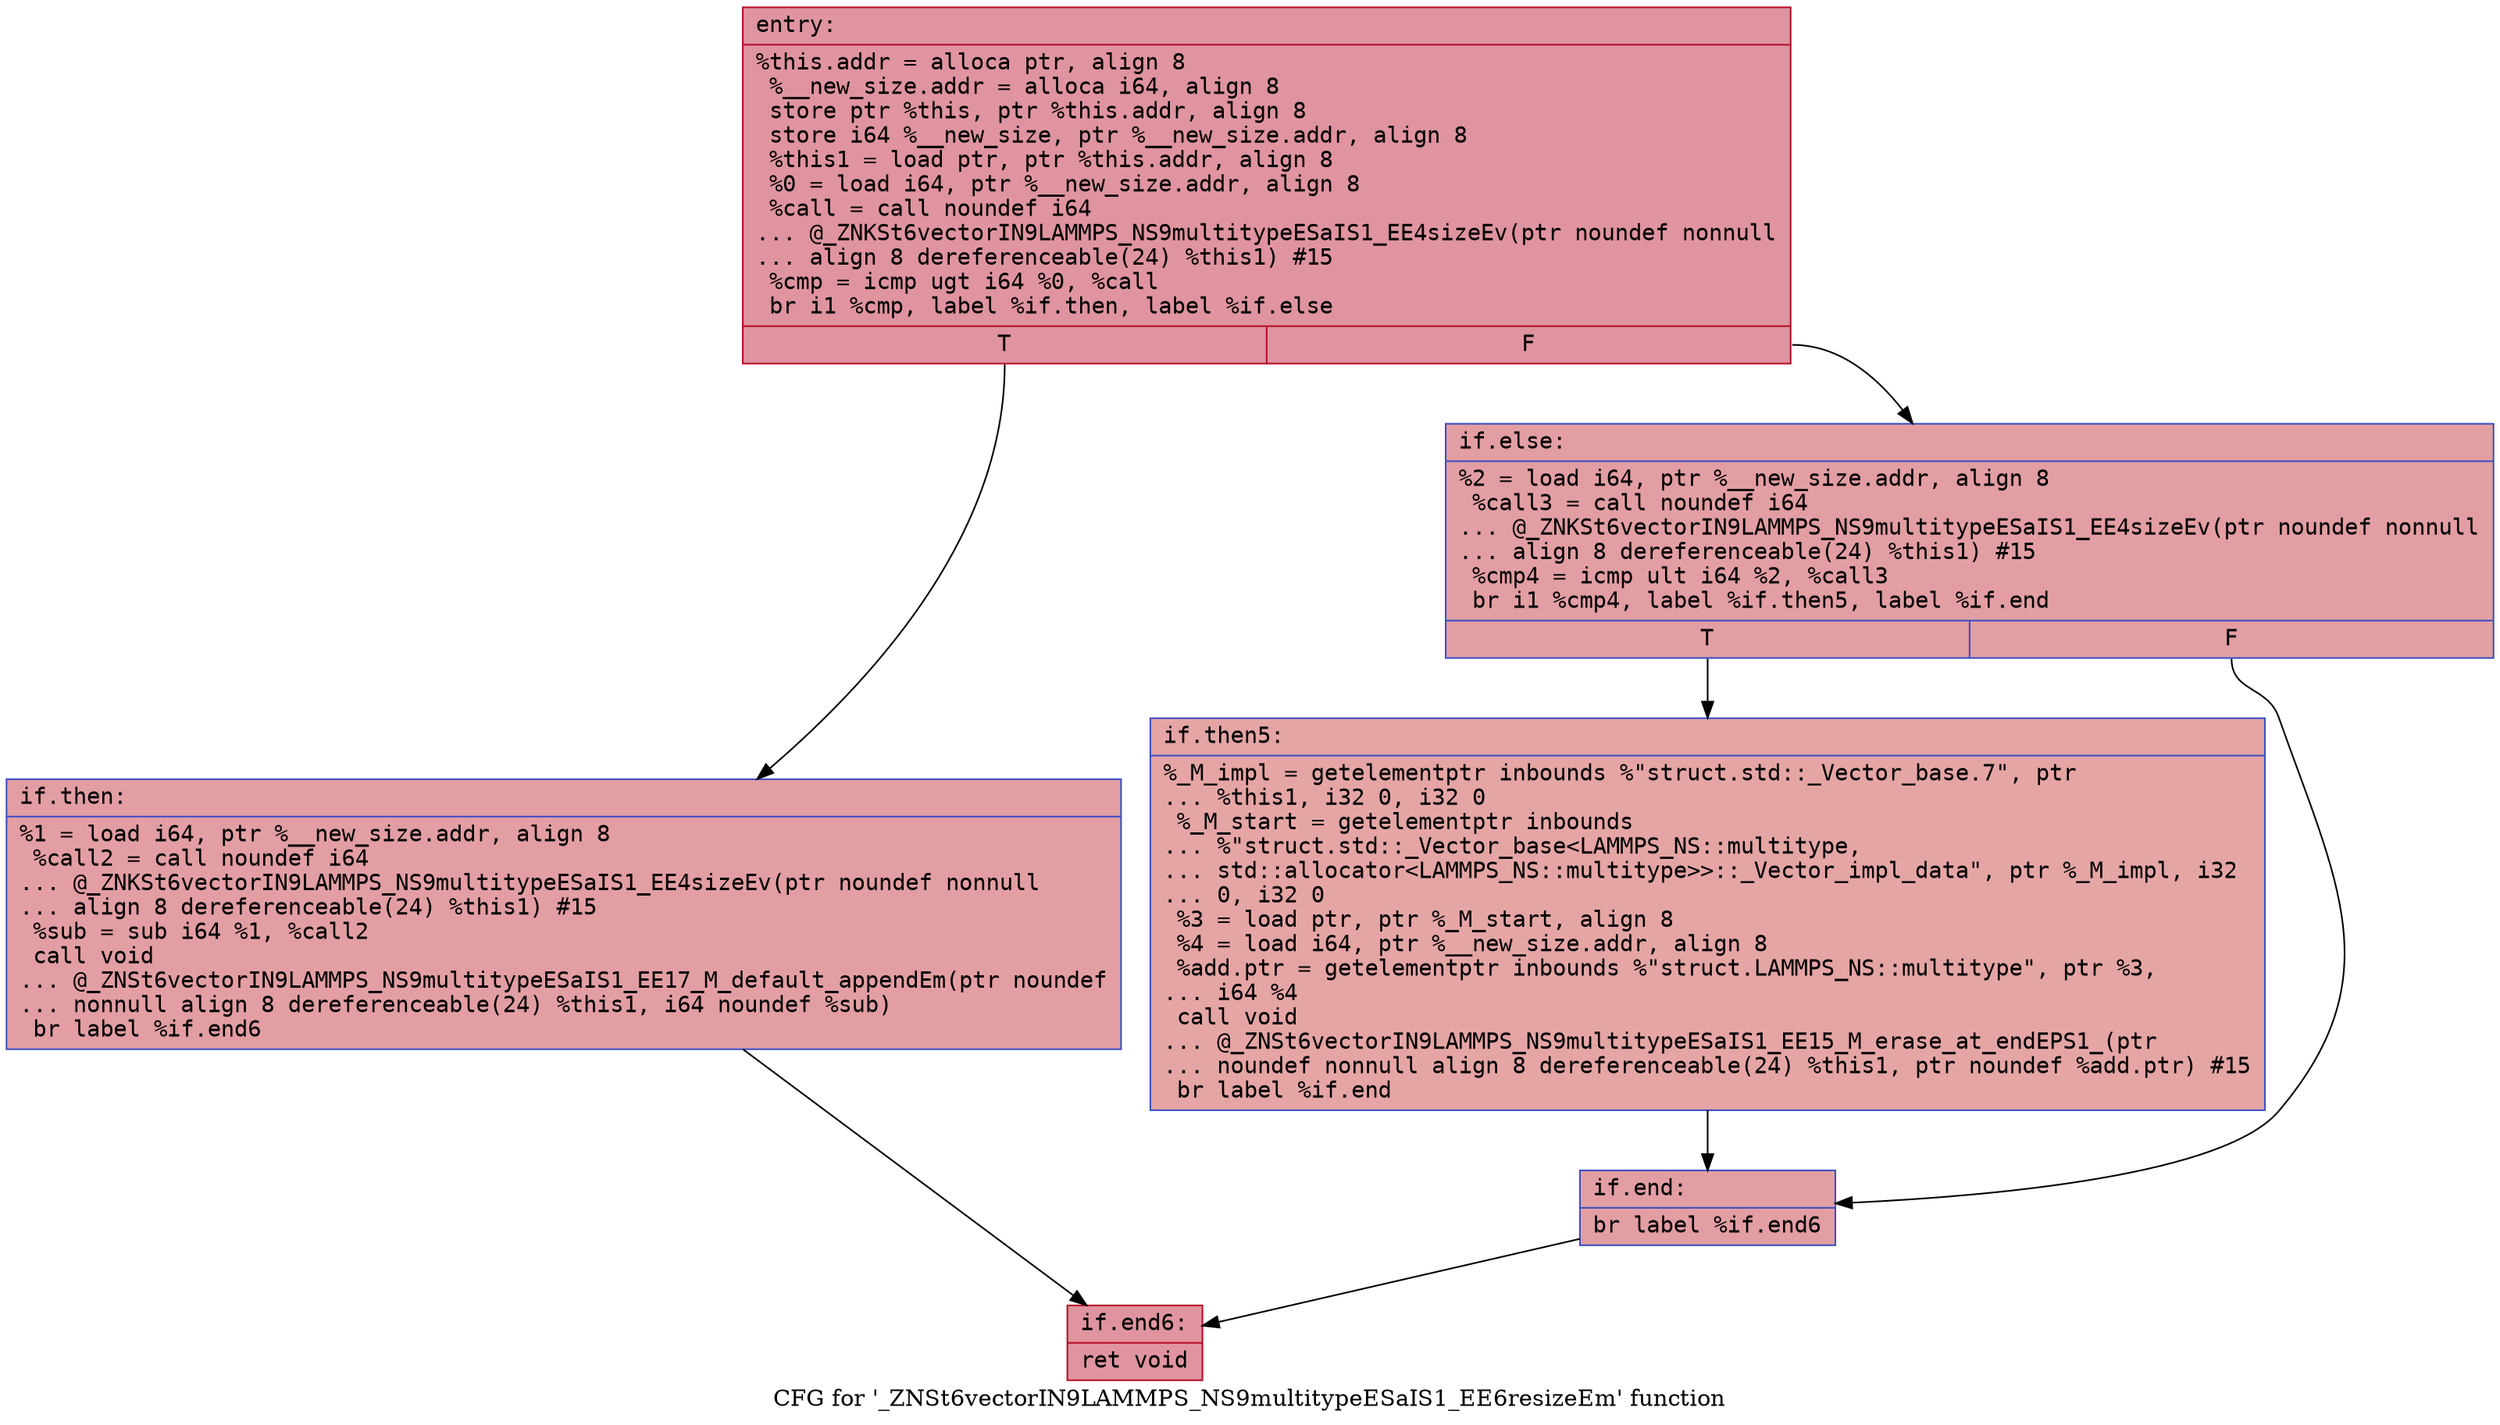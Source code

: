 digraph "CFG for '_ZNSt6vectorIN9LAMMPS_NS9multitypeESaIS1_EE6resizeEm' function" {
	label="CFG for '_ZNSt6vectorIN9LAMMPS_NS9multitypeESaIS1_EE6resizeEm' function";

	Node0x55bd403cc090 [shape=record,color="#b70d28ff", style=filled, fillcolor="#b70d2870" fontname="Courier",label="{entry:\l|  %this.addr = alloca ptr, align 8\l  %__new_size.addr = alloca i64, align 8\l  store ptr %this, ptr %this.addr, align 8\l  store i64 %__new_size, ptr %__new_size.addr, align 8\l  %this1 = load ptr, ptr %this.addr, align 8\l  %0 = load i64, ptr %__new_size.addr, align 8\l  %call = call noundef i64\l... @_ZNKSt6vectorIN9LAMMPS_NS9multitypeESaIS1_EE4sizeEv(ptr noundef nonnull\l... align 8 dereferenceable(24) %this1) #15\l  %cmp = icmp ugt i64 %0, %call\l  br i1 %cmp, label %if.then, label %if.else\l|{<s0>T|<s1>F}}"];
	Node0x55bd403cc090:s0 -> Node0x55bd403cc690[tooltip="entry -> if.then\nProbability 50.00%" ];
	Node0x55bd403cc090:s1 -> Node0x55bd403cc700[tooltip="entry -> if.else\nProbability 50.00%" ];
	Node0x55bd403cc690 [shape=record,color="#3d50c3ff", style=filled, fillcolor="#be242e70" fontname="Courier",label="{if.then:\l|  %1 = load i64, ptr %__new_size.addr, align 8\l  %call2 = call noundef i64\l... @_ZNKSt6vectorIN9LAMMPS_NS9multitypeESaIS1_EE4sizeEv(ptr noundef nonnull\l... align 8 dereferenceable(24) %this1) #15\l  %sub = sub i64 %1, %call2\l  call void\l... @_ZNSt6vectorIN9LAMMPS_NS9multitypeESaIS1_EE17_M_default_appendEm(ptr noundef\l... nonnull align 8 dereferenceable(24) %this1, i64 noundef %sub)\l  br label %if.end6\l}"];
	Node0x55bd403cc690 -> Node0x55bd403cca80[tooltip="if.then -> if.end6\nProbability 100.00%" ];
	Node0x55bd403cc700 [shape=record,color="#3d50c3ff", style=filled, fillcolor="#be242e70" fontname="Courier",label="{if.else:\l|  %2 = load i64, ptr %__new_size.addr, align 8\l  %call3 = call noundef i64\l... @_ZNKSt6vectorIN9LAMMPS_NS9multitypeESaIS1_EE4sizeEv(ptr noundef nonnull\l... align 8 dereferenceable(24) %this1) #15\l  %cmp4 = icmp ult i64 %2, %call3\l  br i1 %cmp4, label %if.then5, label %if.end\l|{<s0>T|<s1>F}}"];
	Node0x55bd403cc700:s0 -> Node0x55bd403cd0d0[tooltip="if.else -> if.then5\nProbability 50.00%" ];
	Node0x55bd403cc700:s1 -> Node0x55bd403cd120[tooltip="if.else -> if.end\nProbability 50.00%" ];
	Node0x55bd403cd0d0 [shape=record,color="#3d50c3ff", style=filled, fillcolor="#c5333470" fontname="Courier",label="{if.then5:\l|  %_M_impl = getelementptr inbounds %\"struct.std::_Vector_base.7\", ptr\l... %this1, i32 0, i32 0\l  %_M_start = getelementptr inbounds\l... %\"struct.std::_Vector_base\<LAMMPS_NS::multitype,\l... std::allocator\<LAMMPS_NS::multitype\>\>::_Vector_impl_data\", ptr %_M_impl, i32\l... 0, i32 0\l  %3 = load ptr, ptr %_M_start, align 8\l  %4 = load i64, ptr %__new_size.addr, align 8\l  %add.ptr = getelementptr inbounds %\"struct.LAMMPS_NS::multitype\", ptr %3,\l... i64 %4\l  call void\l... @_ZNSt6vectorIN9LAMMPS_NS9multitypeESaIS1_EE15_M_erase_at_endEPS1_(ptr\l... noundef nonnull align 8 dereferenceable(24) %this1, ptr noundef %add.ptr) #15\l  br label %if.end\l}"];
	Node0x55bd403cd0d0 -> Node0x55bd403cd120[tooltip="if.then5 -> if.end\nProbability 100.00%" ];
	Node0x55bd403cd120 [shape=record,color="#3d50c3ff", style=filled, fillcolor="#be242e70" fontname="Courier",label="{if.end:\l|  br label %if.end6\l}"];
	Node0x55bd403cd120 -> Node0x55bd403cca80[tooltip="if.end -> if.end6\nProbability 100.00%" ];
	Node0x55bd403cca80 [shape=record,color="#b70d28ff", style=filled, fillcolor="#b70d2870" fontname="Courier",label="{if.end6:\l|  ret void\l}"];
}
